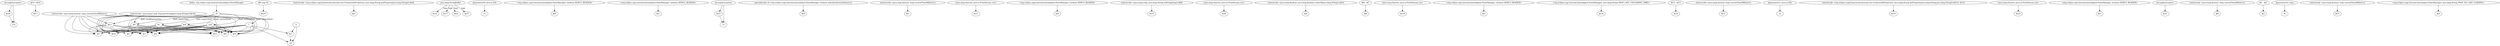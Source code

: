 digraph g {
0[label="@caughtexception"]
1[label="$r26"]
0->1[label=""]
2[label="$l15 - $l16"]
3[label="$l17"]
2->3[label=""]
4[label="null"]
5[label="$l7"]
4->5[label=""]
6[label="staticinvoke <java.lang.System: long currentTimeMillis()>()"]
6->5[label=""]
7[label="$r8"]
8[label="$r9"]
7->8[label=""]
9[label="$l13"]
7->9[label=""]
10[label="@this: org.eclipse.osgi.internal.baseadaptor.StateManager"]
11[label="r0"]
10->11[label=""]
12[label="$l11"]
13[label="$l9"]
12->13[label=""]
14[label="$l9 cmp 0L"]
15[label="$b10"]
14->15[label=""]
16[label="0L"]
17[label="$l4"]
16->17[label=""]
18[label="1"]
18->17[label=""]
19[label="staticinvoke <org.eclipse.osgi.framework.internal.core.FrameworkProperties: java.lang.String getProperty(java.lang.String)>($r4)"]
20[label="$r5"]
19->20[label=""]
12->9[label=""]
21[label="java.lang.StringBuffer"]
22[label="$r10"]
21->22[label="type"]
23[label="$r17"]
21->23[label="type"]
24[label="@parameter0: java.io.File"]
25[label="r1"]
24->25[label=""]
11->4[label="field: systemState"]
7->17[label=""]
26[label="<org.eclipse.osgi.internal.baseadaptor.StateManager: boolean DEBUG_READER>"]
27[label="$z6"]
26->27[label=""]
28[label="<org.eclipse.osgi.internal.baseadaptor.StateManager: boolean DEBUG_READER>"]
29[label="$z1"]
28->29[label=""]
30[label="$r21"]
31[label="r3"]
30->31[label=""]
7->13[label=""]
32[label="specialinvoke r0.<org.eclipse.osgi.internal.baseadaptor.StateManager: boolean initializeSystemState()>()"]
33[label="$z4"]
32->33[label=""]
34[label="staticinvoke <java.lang.System: long currentTimeMillis()>()"]
35[label="$l1"]
34->35[label=""]
36[label="$l2"]
4->36[label=""]
37[label="<java.lang.System: java.io.PrintStream out>"]
38[label="$r11"]
37->38[label=""]
16->13[label=""]
12->17[label=""]
39[label="<org.eclipse.osgi.internal.baseadaptor.StateManager: boolean DEBUG_READER>"]
40[label="$z9"]
39->40[label=""]
41[label="staticinvoke <java.lang.Long: java.lang.String toString(long)>($l4)"]
42[label="$r15"]
41->42[label=""]
43[label="0"]
44[label="z8"]
43->44[label=""]
18->13[label=""]
45[label="$z7"]
45->44[label=""]
46[label="<java.lang.System: java.io.PrintStream out>"]
47[label="$r28"]
46->47[label=""]
48[label="staticinvoke <java.lang.Boolean: java.lang.Boolean valueOf(java.lang.String)>($r5)"]
49[label="$r6"]
48->49[label=""]
50[label="$l6 - $l7"]
51[label="$l8"]
50->51[label=""]
52[label="staticinvoke <java.lang.Long: long parseLong(java.lang.String)>($r16)"]
53[label="$l16"]
52->53[label=""]
54[label="$r7"]
16->54[label=""]
55[label="$l5"]
55->36[label=""]
56[label="<java.lang.System: java.io.PrintStream out>"]
57[label="$r18"]
56->57[label=""]
18->54[label=""]
12->53[label=""]
16->8[label=""]
16->9[label=""]
58[label="@caughtexception"]
58->31[label=""]
52->17[label=""]
18->9[label=""]
7->5[label=""]
18->8[label=""]
52->8[label=""]
18->44[label=""]
55->9[label=""]
55->13[label=""]
4->9[label=""]
6->13[label=""]
12->8[label=""]
6->12[label=""]
59[label="<org.eclipse.osgi.internal.baseadaptor.StateManager: boolean DEBUG_READER>"]
60[label="$z3"]
59->60[label=""]
18->5[label=""]
55->54[label=""]
16->5[label=""]
61[label="<org.eclipse.osgi.internal.baseadaptor.StateManager: java.lang.String PROP_LAZY_UNLOADING_TIME>"]
62[label="$r14"]
61->62[label=""]
63[label="$r22"]
21->63[label="type"]
4->13[label=""]
58->30[label=""]
6->54[label=""]
64[label="$l12 - $l13"]
65[label="$l14"]
64->65[label=""]
66[label="staticinvoke <java.lang.System: long currentTimeMillis()>()"]
67[label="$l12"]
66->67[label=""]
18->45[label=""]
4->54[label=""]
43->45[label=""]
52->55[label=""]
11->18[label="field: cachedState"]
11->16[label="field: expireTime"]
68[label="@parameter1: java.io.File"]
69[label="r2"]
68->69[label=""]
6->9[label=""]
70[label="staticinvoke <org.eclipse.osgi.framework.internal.core.FrameworkProperties: java.lang.String getProperty(java.lang.String,java.lang.String)>($r14, $r15)"]
71[label="$r16"]
70->71[label=""]
55->5[label=""]
11->7[label="field: systemState"]
72[label="<java.lang.System: java.io.PrintStream out>"]
73[label="$r23"]
72->73[label=""]
12->5[label=""]
74[label="<org.eclipse.osgi.internal.baseadaptor.StateManager: boolean DEBUG_READER>"]
75[label="$z5"]
74->75[label=""]
12->54[label=""]
76[label="r32"]
0->76[label=""]
77[label="@caughtexception"]
78[label="$r31"]
77->78[label=""]
1->76[label=""]
52->5[label=""]
18->53[label=""]
16->53[label=""]
79[label="$r27"]
21->79[label="type"]
80[label="staticinvoke <java.lang.System: long currentTimeMillis()>()"]
81[label="$l6"]
80->81[label=""]
11->12[label="field: readStartupTime"]
4->8[label=""]
7->53[label=""]
7->54[label=""]
11->55[label="field: expireTime"]
6->8[label=""]
55->53[label=""]
6->53[label=""]
52->36[label=""]
82[label="$l1 - $l2"]
83[label="$l3"]
82->83[label=""]
6->36[label=""]
84[label="@parameter2: long"]
85[label="l0"]
84->85[label=""]
4->17[label=""]
55->8[label=""]
86[label="staticinvoke <java.lang.System: long currentTimeMillis()>()"]
87[label="$l15"]
86->87[label=""]
88[label="<org.eclipse.osgi.internal.baseadaptor.StateManager: java.lang.String PROP_NO_LAZY_LOADING>"]
89[label="$r4"]
88->89[label=""]
12->36[label=""]
55->17[label=""]
52->9[label=""]
18->36[label=""]
7->36[label=""]
16->36[label=""]
6->17[label=""]
52->54[label=""]
52->13[label=""]
4->53[label=""]
}